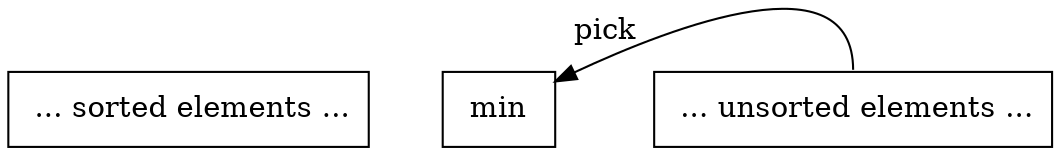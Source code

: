 digraph G{
	margin="0"
	node[shape=box]
	sorted[label=" ... sorted elements ..."];
    m[label="min"]
	unsorted[label=" ... unsorted elements ..."];
	unsorted:n->m[label="pick"];
	{rank=same sorted->m->unsorted[style=invis]}
}
